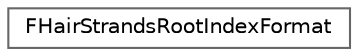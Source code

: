 digraph "Graphical Class Hierarchy"
{
 // INTERACTIVE_SVG=YES
 // LATEX_PDF_SIZE
  bgcolor="transparent";
  edge [fontname=Helvetica,fontsize=10,labelfontname=Helvetica,labelfontsize=10];
  node [fontname=Helvetica,fontsize=10,shape=box,height=0.2,width=0.4];
  rankdir="LR";
  Node0 [id="Node000000",label="FHairStrandsRootIndexFormat",height=0.2,width=0.4,color="grey40", fillcolor="white", style="filled",URL="$d6/d14/structFHairStrandsRootIndexFormat.html",tooltip=" "];
}
